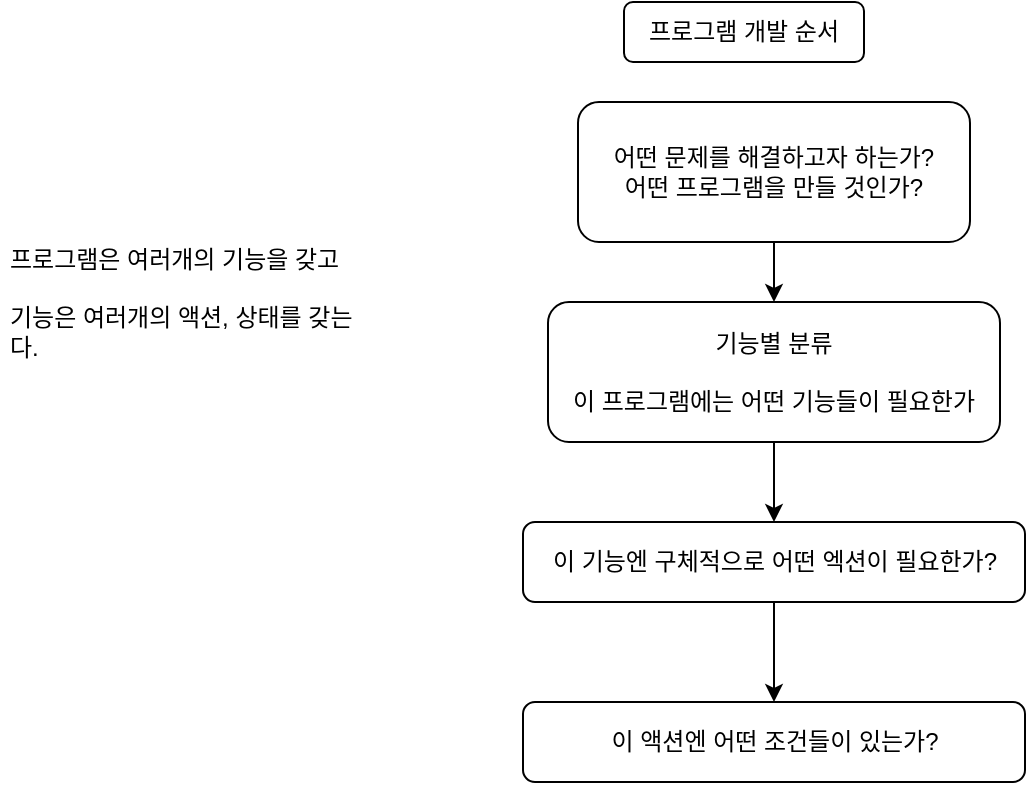 <mxfile version="21.6.5" type="device">
  <diagram id="C5RBs43oDa-KdzZeNtuy" name="Page-1">
    <mxGraphModel dx="1098" dy="828" grid="1" gridSize="10" guides="1" tooltips="1" connect="1" arrows="1" fold="1" page="1" pageScale="1" pageWidth="827" pageHeight="1169" math="0" shadow="0">
      <root>
        <mxCell id="WIyWlLk6GJQsqaUBKTNV-0" />
        <mxCell id="WIyWlLk6GJQsqaUBKTNV-1" parent="WIyWlLk6GJQsqaUBKTNV-0" />
        <mxCell id="RX2QMKv87wwmbG2hRjAb-2" value="기능별 분류&lt;br&gt;&lt;br&gt;이 프로그램에는 어떤 기능들이 필요한가" style="rounded=1;whiteSpace=wrap;html=1;" parent="WIyWlLk6GJQsqaUBKTNV-1" vertex="1">
          <mxGeometry x="354" y="160" width="226" height="70" as="geometry" />
        </mxCell>
        <mxCell id="RX2QMKv87wwmbG2hRjAb-1" value="프로그램 개발 순서" style="rounded=1;whiteSpace=wrap;html=1;" parent="WIyWlLk6GJQsqaUBKTNV-1" vertex="1">
          <mxGeometry x="392" y="10" width="120" height="30" as="geometry" />
        </mxCell>
        <mxCell id="RX2QMKv87wwmbG2hRjAb-5" style="edgeStyle=orthogonalEdgeStyle;rounded=0;orthogonalLoop=1;jettySize=auto;html=1;exitX=0.5;exitY=1;exitDx=0;exitDy=0;entryX=0.5;entryY=0;entryDx=0;entryDy=0;" parent="WIyWlLk6GJQsqaUBKTNV-1" source="RX2QMKv87wwmbG2hRjAb-2" target="RX2QMKv87wwmbG2hRjAb-3" edge="1">
          <mxGeometry relative="1" as="geometry" />
        </mxCell>
        <mxCell id="z50qVwQU5YurgJMq-t4P-3" style="edgeStyle=orthogonalEdgeStyle;rounded=0;orthogonalLoop=1;jettySize=auto;html=1;exitX=0.5;exitY=1;exitDx=0;exitDy=0;" edge="1" parent="WIyWlLk6GJQsqaUBKTNV-1" source="RX2QMKv87wwmbG2hRjAb-3" target="z50qVwQU5YurgJMq-t4P-1">
          <mxGeometry relative="1" as="geometry" />
        </mxCell>
        <mxCell id="RX2QMKv87wwmbG2hRjAb-3" value="이 기능엔 구체적으로 어떤 엑션이 필요한가?" style="rounded=1;whiteSpace=wrap;html=1;" parent="WIyWlLk6GJQsqaUBKTNV-1" vertex="1">
          <mxGeometry x="341.5" y="270" width="251" height="40" as="geometry" />
        </mxCell>
        <mxCell id="RX2QMKv87wwmbG2hRjAb-23" value="&lt;h1 style=&quot;font-size: 15px;&quot;&gt;&lt;br&gt;&lt;/h1&gt;&lt;div&gt;&lt;br&gt;&lt;/div&gt;&lt;div&gt;프로그램은 여러개의 기능을 갖고&lt;/div&gt;&lt;div&gt;&lt;br&gt;&lt;/div&gt;&lt;div&gt;기능은 여러개의 액션, 상태를 갖는다.&lt;/div&gt;" style="text;html=1;strokeColor=none;fillColor=none;spacing=5;spacingTop=-20;whiteSpace=wrap;overflow=hidden;rounded=0;" parent="WIyWlLk6GJQsqaUBKTNV-1" vertex="1">
          <mxGeometry x="80" y="90" width="190" height="120" as="geometry" />
        </mxCell>
        <mxCell id="z50qVwQU5YurgJMq-t4P-2" style="edgeStyle=orthogonalEdgeStyle;rounded=0;orthogonalLoop=1;jettySize=auto;html=1;exitX=0.5;exitY=1;exitDx=0;exitDy=0;" edge="1" parent="WIyWlLk6GJQsqaUBKTNV-1" source="z50qVwQU5YurgJMq-t4P-0" target="RX2QMKv87wwmbG2hRjAb-2">
          <mxGeometry relative="1" as="geometry" />
        </mxCell>
        <mxCell id="z50qVwQU5YurgJMq-t4P-0" value="어떤 문제를 해결하고자 하는가?&lt;br&gt;어떤 프로그램을 만들 것인가?" style="rounded=1;whiteSpace=wrap;html=1;" vertex="1" parent="WIyWlLk6GJQsqaUBKTNV-1">
          <mxGeometry x="369" y="60" width="196" height="70" as="geometry" />
        </mxCell>
        <mxCell id="z50qVwQU5YurgJMq-t4P-1" value="이 액션엔 어떤 조건들이 있는가?" style="rounded=1;whiteSpace=wrap;html=1;" vertex="1" parent="WIyWlLk6GJQsqaUBKTNV-1">
          <mxGeometry x="341.5" y="360" width="251" height="40" as="geometry" />
        </mxCell>
      </root>
    </mxGraphModel>
  </diagram>
</mxfile>
